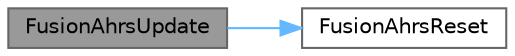digraph "FusionAhrsUpdate"
{
 // LATEX_PDF_SIZE
  bgcolor="transparent";
  edge [fontname=Helvetica,fontsize=10,labelfontname=Helvetica,labelfontsize=10];
  node [fontname=Helvetica,fontsize=10,shape=box,height=0.2,width=0.4];
  rankdir="LR";
  Node1 [id="Node000001",label="FusionAhrsUpdate",height=0.2,width=0.4,color="gray40", fillcolor="grey60", style="filled", fontcolor="black",tooltip="Updates the AHRS algorithm using the gyroscope, accelerometer, and magnetometer measurements."];
  Node1 -> Node2 [id="edge1_Node000001_Node000002",color="steelblue1",style="solid",tooltip=" "];
  Node2 [id="Node000002",label="FusionAhrsReset",height=0.2,width=0.4,color="grey40", fillcolor="white", style="filled",URL="$_fusion_ahrs_8c.html#aa05080527ed7c189f1f751a1b3a57484",tooltip="Resets the AHRS algorithm. This is equivalent to reinitialising the algorithm while maintaining the c..."];
}
